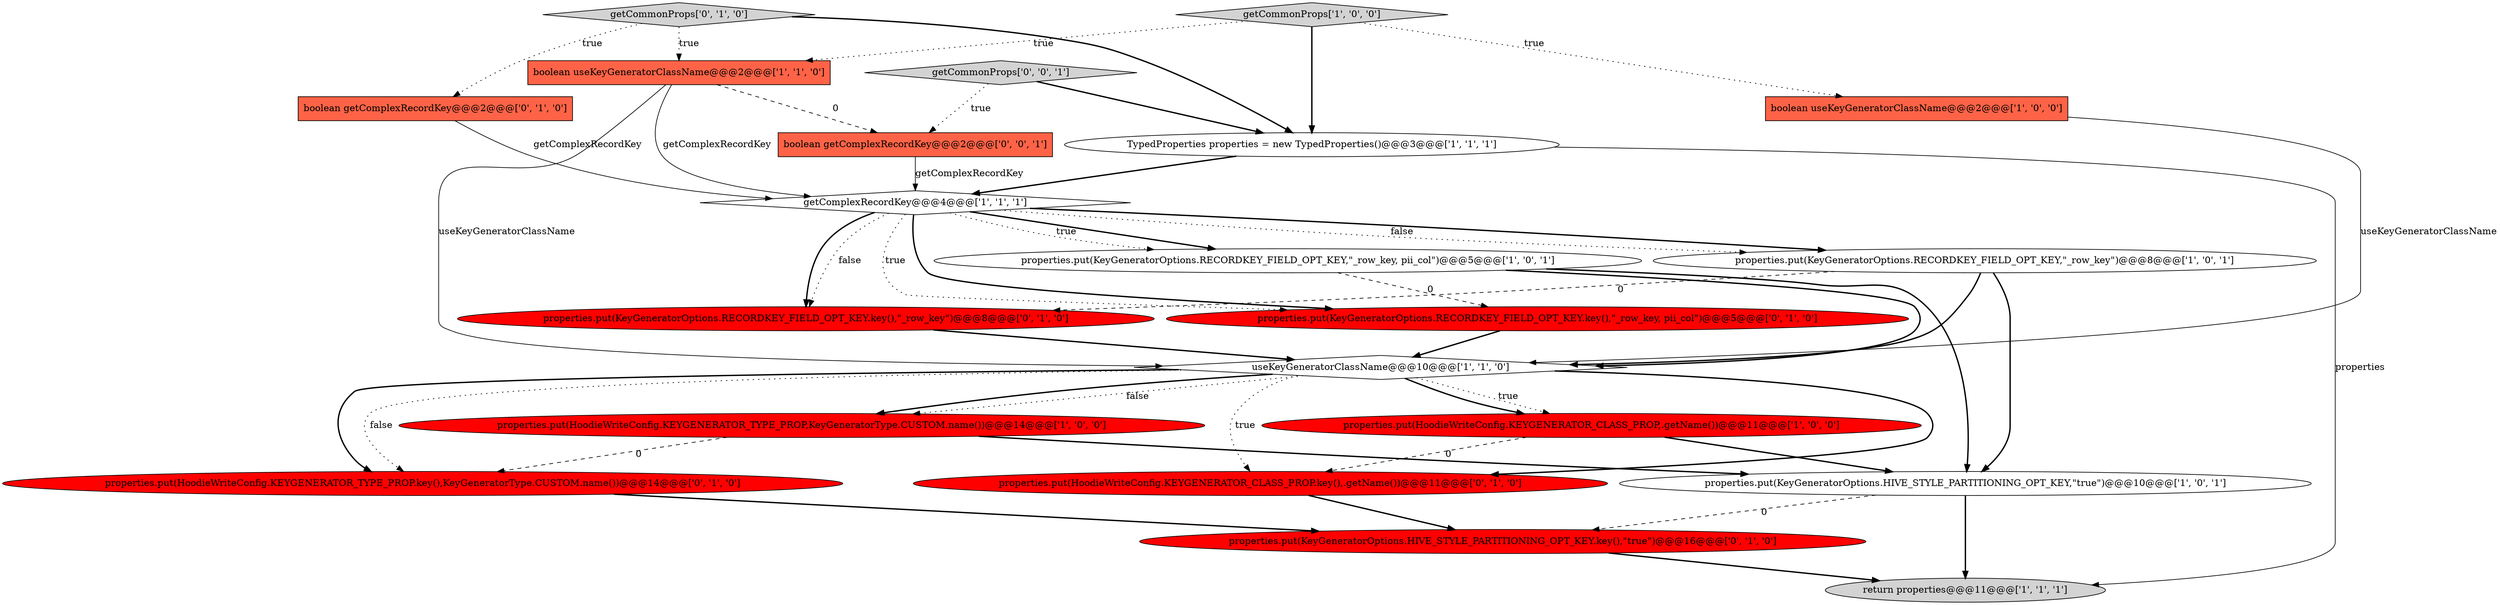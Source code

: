 digraph {
2 [style = filled, label = "boolean useKeyGeneratorClassName@@@2@@@['1', '0', '0']", fillcolor = tomato, shape = box image = "AAA0AAABBB1BBB"];
9 [style = filled, label = "getComplexRecordKey@@@4@@@['1', '1', '1']", fillcolor = white, shape = diamond image = "AAA0AAABBB1BBB"];
8 [style = filled, label = "boolean useKeyGeneratorClassName@@@2@@@['1', '1', '0']", fillcolor = tomato, shape = box image = "AAA0AAABBB1BBB"];
17 [style = filled, label = "properties.put(KeyGeneratorOptions.RECORDKEY_FIELD_OPT_KEY.key(),\"_row_key\")@@@8@@@['0', '1', '0']", fillcolor = red, shape = ellipse image = "AAA1AAABBB2BBB"];
18 [style = filled, label = "getCommonProps['0', '1', '0']", fillcolor = lightgray, shape = diamond image = "AAA0AAABBB2BBB"];
10 [style = filled, label = "useKeyGeneratorClassName@@@10@@@['1', '1', '0']", fillcolor = white, shape = diamond image = "AAA0AAABBB1BBB"];
5 [style = filled, label = "TypedProperties properties = new TypedProperties()@@@3@@@['1', '1', '1']", fillcolor = white, shape = ellipse image = "AAA0AAABBB1BBB"];
1 [style = filled, label = "properties.put(KeyGeneratorOptions.RECORDKEY_FIELD_OPT_KEY,\"_row_key\")@@@8@@@['1', '0', '1']", fillcolor = white, shape = ellipse image = "AAA0AAABBB1BBB"];
3 [style = filled, label = "properties.put(KeyGeneratorOptions.RECORDKEY_FIELD_OPT_KEY,\"_row_key, pii_col\")@@@5@@@['1', '0', '1']", fillcolor = white, shape = ellipse image = "AAA0AAABBB1BBB"];
12 [style = filled, label = "boolean getComplexRecordKey@@@2@@@['0', '1', '0']", fillcolor = tomato, shape = box image = "AAA0AAABBB2BBB"];
15 [style = filled, label = "properties.put(HoodieWriteConfig.KEYGENERATOR_CLASS_PROP.key(),.getName())@@@11@@@['0', '1', '0']", fillcolor = red, shape = ellipse image = "AAA1AAABBB2BBB"];
7 [style = filled, label = "return properties@@@11@@@['1', '1', '1']", fillcolor = lightgray, shape = ellipse image = "AAA0AAABBB1BBB"];
19 [style = filled, label = "boolean getComplexRecordKey@@@2@@@['0', '0', '1']", fillcolor = tomato, shape = box image = "AAA0AAABBB3BBB"];
14 [style = filled, label = "properties.put(KeyGeneratorOptions.RECORDKEY_FIELD_OPT_KEY.key(),\"_row_key, pii_col\")@@@5@@@['0', '1', '0']", fillcolor = red, shape = ellipse image = "AAA1AAABBB2BBB"];
13 [style = filled, label = "properties.put(KeyGeneratorOptions.HIVE_STYLE_PARTITIONING_OPT_KEY.key(),\"true\")@@@16@@@['0', '1', '0']", fillcolor = red, shape = ellipse image = "AAA1AAABBB2BBB"];
4 [style = filled, label = "properties.put(KeyGeneratorOptions.HIVE_STYLE_PARTITIONING_OPT_KEY,\"true\")@@@10@@@['1', '0', '1']", fillcolor = white, shape = ellipse image = "AAA0AAABBB1BBB"];
0 [style = filled, label = "getCommonProps['1', '0', '0']", fillcolor = lightgray, shape = diamond image = "AAA0AAABBB1BBB"];
16 [style = filled, label = "properties.put(HoodieWriteConfig.KEYGENERATOR_TYPE_PROP.key(),KeyGeneratorType.CUSTOM.name())@@@14@@@['0', '1', '0']", fillcolor = red, shape = ellipse image = "AAA1AAABBB2BBB"];
11 [style = filled, label = "properties.put(HoodieWriteConfig.KEYGENERATOR_TYPE_PROP,KeyGeneratorType.CUSTOM.name())@@@14@@@['1', '0', '0']", fillcolor = red, shape = ellipse image = "AAA1AAABBB1BBB"];
6 [style = filled, label = "properties.put(HoodieWriteConfig.KEYGENERATOR_CLASS_PROP,.getName())@@@11@@@['1', '0', '0']", fillcolor = red, shape = ellipse image = "AAA1AAABBB1BBB"];
20 [style = filled, label = "getCommonProps['0', '0', '1']", fillcolor = lightgray, shape = diamond image = "AAA0AAABBB3BBB"];
17->10 [style = bold, label=""];
8->19 [style = dashed, label="0"];
1->4 [style = bold, label=""];
16->13 [style = bold, label=""];
15->13 [style = bold, label=""];
10->6 [style = dotted, label="true"];
10->15 [style = bold, label=""];
19->9 [style = solid, label="getComplexRecordKey"];
5->9 [style = bold, label=""];
11->16 [style = dashed, label="0"];
8->9 [style = solid, label="getComplexRecordKey"];
11->4 [style = bold, label=""];
9->17 [style = dotted, label="false"];
14->10 [style = bold, label=""];
12->9 [style = solid, label="getComplexRecordKey"];
9->17 [style = bold, label=""];
18->8 [style = dotted, label="true"];
3->4 [style = bold, label=""];
10->6 [style = bold, label=""];
9->14 [style = dotted, label="true"];
4->7 [style = bold, label=""];
20->5 [style = bold, label=""];
0->8 [style = dotted, label="true"];
10->15 [style = dotted, label="true"];
3->10 [style = bold, label=""];
6->4 [style = bold, label=""];
1->17 [style = dashed, label="0"];
18->12 [style = dotted, label="true"];
5->7 [style = solid, label="properties"];
10->11 [style = dotted, label="false"];
10->16 [style = bold, label=""];
6->15 [style = dashed, label="0"];
13->7 [style = bold, label=""];
18->5 [style = bold, label=""];
9->14 [style = bold, label=""];
9->3 [style = bold, label=""];
8->10 [style = solid, label="useKeyGeneratorClassName"];
20->19 [style = dotted, label="true"];
0->2 [style = dotted, label="true"];
10->16 [style = dotted, label="false"];
9->1 [style = bold, label=""];
3->14 [style = dashed, label="0"];
4->13 [style = dashed, label="0"];
1->10 [style = bold, label=""];
2->10 [style = solid, label="useKeyGeneratorClassName"];
9->3 [style = dotted, label="true"];
0->5 [style = bold, label=""];
10->11 [style = bold, label=""];
9->1 [style = dotted, label="false"];
}
